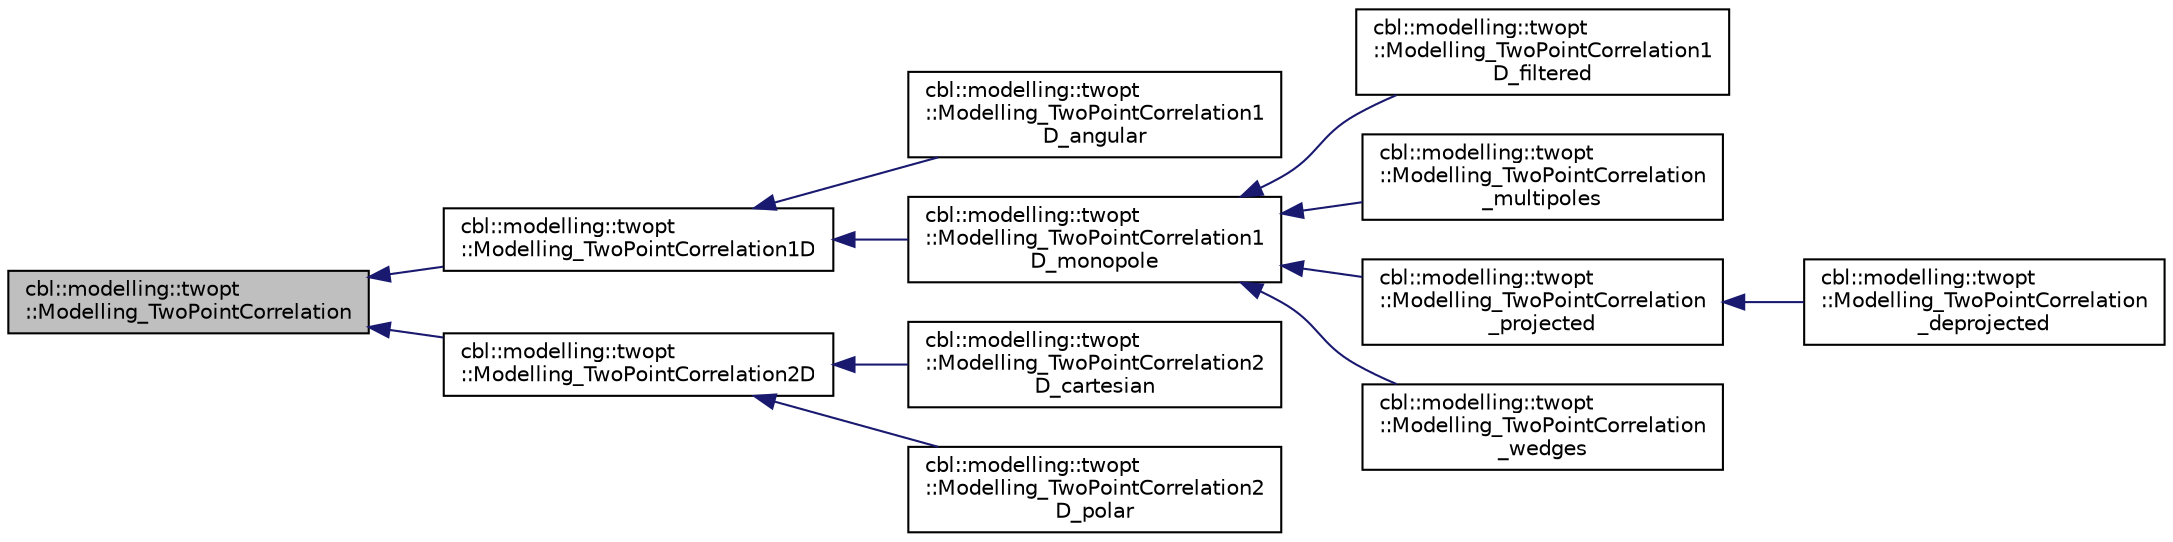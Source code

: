 digraph "cbl::modelling::twopt::Modelling_TwoPointCorrelation"
{
  edge [fontname="Helvetica",fontsize="10",labelfontname="Helvetica",labelfontsize="10"];
  node [fontname="Helvetica",fontsize="10",shape=record];
  rankdir="LR";
  Node0 [label="cbl::modelling::twopt\l::Modelling_TwoPointCorrelation",height=0.2,width=0.4,color="black", fillcolor="grey75", style="filled", fontcolor="black"];
  Node0 -> Node1 [dir="back",color="midnightblue",fontsize="10",style="solid",fontname="Helvetica"];
  Node1 [label="cbl::modelling::twopt\l::Modelling_TwoPointCorrelation1D",height=0.2,width=0.4,color="black", fillcolor="white", style="filled",URL="$d6/d8d/classcbl_1_1modelling_1_1twopt_1_1Modelling__TwoPointCorrelation1D.html",tooltip="The class Modelling_TwoPointCorrelation1D. "];
  Node1 -> Node2 [dir="back",color="midnightblue",fontsize="10",style="solid",fontname="Helvetica"];
  Node2 [label="cbl::modelling::twopt\l::Modelling_TwoPointCorrelation1\lD_angular",height=0.2,width=0.4,color="black", fillcolor="white", style="filled",URL="$d5/dbd/classcbl_1_1modelling_1_1twopt_1_1Modelling__TwoPointCorrelation1D__angular.html",tooltip="The class Modelling_TwoPointCorrelation1D_angular. "];
  Node1 -> Node3 [dir="back",color="midnightblue",fontsize="10",style="solid",fontname="Helvetica"];
  Node3 [label="cbl::modelling::twopt\l::Modelling_TwoPointCorrelation1\lD_monopole",height=0.2,width=0.4,color="black", fillcolor="white", style="filled",URL="$d6/d6e/classcbl_1_1modelling_1_1twopt_1_1Modelling__TwoPointCorrelation1D__monopole.html",tooltip="The class Modelling_TwoPointCorrelation1D_monopole. "];
  Node3 -> Node4 [dir="back",color="midnightblue",fontsize="10",style="solid",fontname="Helvetica"];
  Node4 [label="cbl::modelling::twopt\l::Modelling_TwoPointCorrelation1\lD_filtered",height=0.2,width=0.4,color="black", fillcolor="white", style="filled",URL="$d2/d3d/classcbl_1_1modelling_1_1twopt_1_1Modelling__TwoPointCorrelation1D__filtered.html",tooltip="The class Modelling_TwoPointCorrelation1D_filtered. "];
  Node3 -> Node5 [dir="back",color="midnightblue",fontsize="10",style="solid",fontname="Helvetica"];
  Node5 [label="cbl::modelling::twopt\l::Modelling_TwoPointCorrelation\l_multipoles",height=0.2,width=0.4,color="black", fillcolor="white", style="filled",URL="$db/dc5/classcbl_1_1modelling_1_1twopt_1_1Modelling__TwoPointCorrelation__multipoles.html",tooltip="The class Modelling_TwoPointCorrelation_multipoles. "];
  Node3 -> Node6 [dir="back",color="midnightblue",fontsize="10",style="solid",fontname="Helvetica"];
  Node6 [label="cbl::modelling::twopt\l::Modelling_TwoPointCorrelation\l_projected",height=0.2,width=0.4,color="black", fillcolor="white", style="filled",URL="$dd/d6e/classcbl_1_1modelling_1_1twopt_1_1Modelling__TwoPointCorrelation__projected.html",tooltip="The class Modelling_TwoPointCorrelation_projected. "];
  Node6 -> Node7 [dir="back",color="midnightblue",fontsize="10",style="solid",fontname="Helvetica"];
  Node7 [label="cbl::modelling::twopt\l::Modelling_TwoPointCorrelation\l_deprojected",height=0.2,width=0.4,color="black", fillcolor="white", style="filled",URL="$da/d35/classcbl_1_1modelling_1_1twopt_1_1Modelling__TwoPointCorrelation__deprojected.html",tooltip="The class Modelling_TwoPointCorrelation_deprojected. "];
  Node3 -> Node8 [dir="back",color="midnightblue",fontsize="10",style="solid",fontname="Helvetica"];
  Node8 [label="cbl::modelling::twopt\l::Modelling_TwoPointCorrelation\l_wedges",height=0.2,width=0.4,color="black", fillcolor="white", style="filled",URL="$d9/d7a/classcbl_1_1modelling_1_1twopt_1_1Modelling__TwoPointCorrelation__wedges.html",tooltip="The class Modelling_TwoPointCorrelation_wedges. "];
  Node0 -> Node9 [dir="back",color="midnightblue",fontsize="10",style="solid",fontname="Helvetica"];
  Node9 [label="cbl::modelling::twopt\l::Modelling_TwoPointCorrelation2D",height=0.2,width=0.4,color="black", fillcolor="white", style="filled",URL="$d5/d8f/classcbl_1_1modelling_1_1twopt_1_1Modelling__TwoPointCorrelation2D.html",tooltip="The class Modelling_TwoPointCorrelation2D. "];
  Node9 -> Node10 [dir="back",color="midnightblue",fontsize="10",style="solid",fontname="Helvetica"];
  Node10 [label="cbl::modelling::twopt\l::Modelling_TwoPointCorrelation2\lD_cartesian",height=0.2,width=0.4,color="black", fillcolor="white", style="filled",URL="$d6/dc0/classcbl_1_1modelling_1_1twopt_1_1Modelling__TwoPointCorrelation2D__cartesian.html",tooltip="The class Modelling_TwoPointCorrelation2D_cartesian. "];
  Node9 -> Node11 [dir="back",color="midnightblue",fontsize="10",style="solid",fontname="Helvetica"];
  Node11 [label="cbl::modelling::twopt\l::Modelling_TwoPointCorrelation2\lD_polar",height=0.2,width=0.4,color="black", fillcolor="white", style="filled",URL="$dd/dce/classcbl_1_1modelling_1_1twopt_1_1Modelling__TwoPointCorrelation2D__polar.html",tooltip="The class Modelling_TwoPointCorrelation2D_polar. "];
}
